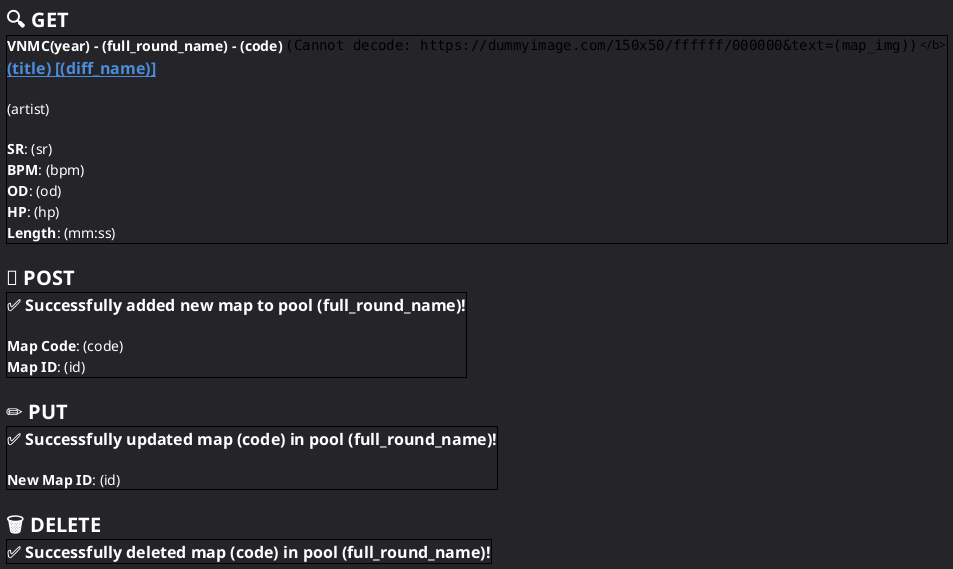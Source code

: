 @startsalt map
	<style>
		saltDiagram {
			BackgroundColor #242429
		}
	</style>
	{
		= <color:#ffffff>🔍 GET
		{+
			<b><color:#ffffff><size:14>VNMC(year) - (full_round_name) - (code) {<img:https://dummyimage.com/150x50/ffffff/000000&text=(map_img)>}</b>
			<b><color:#4c8cda><size:16>__(title) [(diff_name)]__</b>
			.
			<color:#ffffff><size:14>(artist)
			.
			<color:#ffffff><size:14>**SR**: (sr)
			<color:#ffffff><size:14>**BPM**: (bpm)
			<color:#ffffff><size:14>**OD**: (od)
			<color:#ffffff><size:14>**HP**: (hp)
			<color:#ffffff><size:14>**Length**: (mm:ss) /' use drain time '/
		}
		.
		= <color:#ffffff>📄 POST
		{+
			<b><color:#ffffff><size:16>✅ Successfully added new map to pool (full_round_name)!</b>
			.
			<color:#ffffff><size:14>**Map Code**: (code)
			<color:#ffffff><size:14>**Map ID**: (id)
		}
		.
		= <color:#ffffff>✏️ PUT
		{+
			<b><color:#ffffff><size:16>✅ Successfully updated map (code) in pool (full_round_name)!</b>
			.
			<color:#ffffff><size:14>**New Map ID**: (id)
		}
		.
		= <color:#ffffff>🗑️ DELETE
		{+
			<b><color:#ffffff><size:16>✅ Successfully deleted map (code) in pool (full_round_name)!</b>
		}
	}
@endsalt
